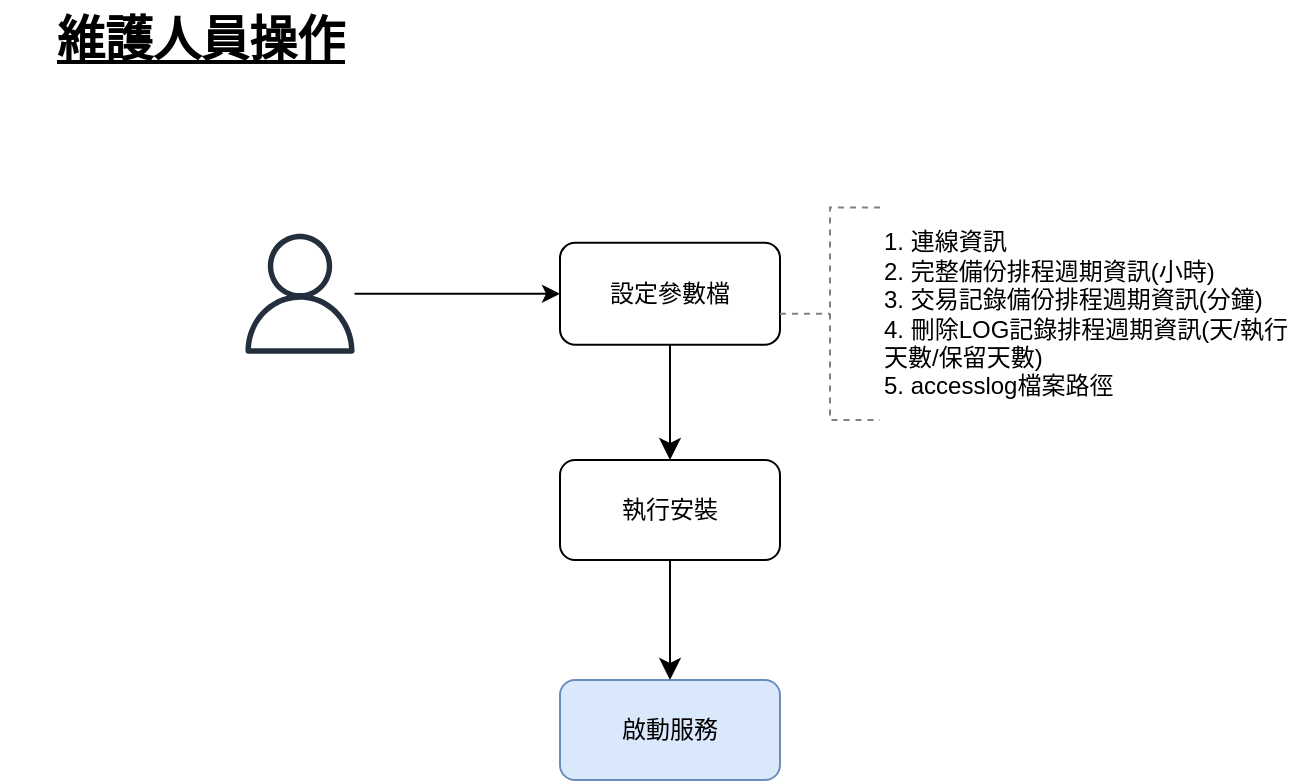 <mxfile version="20.7.4" type="device" pages="5"><diagram id="YAJ5_RWLDQJutJ9B2ItX" name="第1頁"><mxGraphModel dx="1418" dy="828" grid="1" gridSize="10" guides="1" tooltips="1" connect="1" arrows="1" fold="1" page="1" pageScale="1" pageWidth="827" pageHeight="1169" math="0" shadow="0"><root><mxCell id="0"/><mxCell id="1" parent="0"/><mxCell id="sptj7Wmxo-7cJ-bRj8vk-1" value="" style="sketch=0;outlineConnect=0;fontColor=#232F3E;gradientColor=none;fillColor=#232F3D;strokeColor=none;dashed=0;verticalLabelPosition=bottom;verticalAlign=top;align=center;html=1;fontSize=12;fontStyle=0;aspect=fixed;pointerEvents=1;shape=mxgraph.aws4.user;" parent="1" vertex="1"><mxGeometry x="160" y="156.87" width="60" height="60" as="geometry"/></mxCell><mxCell id="sptj7Wmxo-7cJ-bRj8vk-2" value="維護人員操作" style="text;strokeColor=none;fillColor=none;html=1;fontSize=24;fontStyle=5;verticalAlign=middle;align=center;" parent="1" vertex="1"><mxGeometry x="40" y="40" width="200" height="40" as="geometry"/></mxCell><mxCell id="sptj7Wmxo-7cJ-bRj8vk-3" value="設定參數檔" style="rounded=1;whiteSpace=wrap;html=1;" parent="1" vertex="1"><mxGeometry x="320" y="161.38" width="110" height="51" as="geometry"/></mxCell><mxCell id="sptj7Wmxo-7cJ-bRj8vk-4" value="" style="strokeWidth=1;html=1;shape=mxgraph.flowchart.annotation_2;align=left;labelPosition=right;pointerEvents=1;dashed=1;strokeColor=#808080;" parent="1" vertex="1"><mxGeometry x="430" y="143.75" width="50" height="106.25" as="geometry"/></mxCell><mxCell id="sptj7Wmxo-7cJ-bRj8vk-5" value="&lt;div&gt;1. 連線資訊&lt;/div&gt;&lt;div&gt;2. 完整備份排程週期資訊(小時)&lt;/div&gt;&lt;div&gt;3. 交易記錄備份排程週期資訊(分鐘)&lt;/div&gt;&lt;div style=&quot;&quot;&gt;4. 刪除LOG記錄排程週期資訊(天/執行天數/保留天數)&lt;/div&gt;&lt;div style=&quot;&quot;&gt;5. accesslog檔案路徑&lt;/div&gt;" style="text;html=1;strokeColor=none;fillColor=none;align=left;verticalAlign=middle;whiteSpace=wrap;rounded=0;dashed=1;strokeWidth=1;" parent="1" vertex="1"><mxGeometry x="480" y="143.75" width="210" height="106.25" as="geometry"/></mxCell><mxCell id="sptj7Wmxo-7cJ-bRj8vk-6" value="執行安裝" style="rounded=1;whiteSpace=wrap;html=1;strokeColor=#000000;strokeWidth=1;" parent="1" vertex="1"><mxGeometry x="320" y="270" width="110" height="50" as="geometry"/></mxCell><mxCell id="sptj7Wmxo-7cJ-bRj8vk-7" value="啟動服務" style="rounded=1;whiteSpace=wrap;html=1;strokeColor=#6c8ebf;strokeWidth=1;fillColor=#dae8fc;" parent="1" vertex="1"><mxGeometry x="320" y="380" width="110" height="50" as="geometry"/></mxCell><mxCell id="sptj7Wmxo-7cJ-bRj8vk-9" value="" style="edgeStyle=segmentEdgeStyle;endArrow=classic;html=1;curved=0;rounded=0;endSize=8;startSize=8;exitX=0.5;exitY=1;exitDx=0;exitDy=0;" parent="1" source="sptj7Wmxo-7cJ-bRj8vk-3" target="sptj7Wmxo-7cJ-bRj8vk-6" edge="1"><mxGeometry width="50" height="50" relative="1" as="geometry"><mxPoint x="370" y="210" as="sourcePoint"/><mxPoint x="600" y="330" as="targetPoint"/></mxGeometry></mxCell><mxCell id="sptj7Wmxo-7cJ-bRj8vk-10" value="" style="edgeStyle=segmentEdgeStyle;endArrow=classic;html=1;curved=0;rounded=0;endSize=8;startSize=8;exitX=0.5;exitY=1;exitDx=0;exitDy=0;entryX=0.5;entryY=0;entryDx=0;entryDy=0;" parent="1" source="sptj7Wmxo-7cJ-bRj8vk-6" target="sptj7Wmxo-7cJ-bRj8vk-7" edge="1"><mxGeometry width="50" height="50" relative="1" as="geometry"><mxPoint x="550" y="380" as="sourcePoint"/><mxPoint x="600" y="330" as="targetPoint"/></mxGeometry></mxCell><mxCell id="4DlTQg7O2CCSVmAXxAEy-1" value="" style="endArrow=classic;html=1;rounded=0;fontSize=12;entryX=0;entryY=0.5;entryDx=0;entryDy=0;" parent="1" source="sptj7Wmxo-7cJ-bRj8vk-1" target="sptj7Wmxo-7cJ-bRj8vk-3" edge="1"><mxGeometry width="50" height="50" relative="1" as="geometry"><mxPoint x="550" y="300" as="sourcePoint"/><mxPoint x="600" y="250" as="targetPoint"/></mxGeometry></mxCell></root></mxGraphModel></diagram><diagram id="Aeorg2Pc73vnFI3Gn5Ne" name="服務啟動"><mxGraphModel dx="1418" dy="828" grid="1" gridSize="10" guides="1" tooltips="1" connect="1" arrows="1" fold="1" page="1" pageScale="1" pageWidth="827" pageHeight="1169" math="0" shadow="0"><root><mxCell id="0"/><mxCell id="1" parent="0"/><mxCell id="SeSPqA4cK4y4004MwbCP-1" value="Start" style="ellipse;whiteSpace=wrap;html=1;strokeColor=#000000;strokeWidth=1;" parent="1" vertex="1"><mxGeometry x="134" y="135" width="120" height="70" as="geometry"/></mxCell><mxCell id="SeSPqA4cK4y4004MwbCP-2" value="服務啟動" style="text;strokeColor=none;fillColor=none;html=1;fontSize=24;fontStyle=5;verticalAlign=middle;align=center;strokeWidth=1;" parent="1" vertex="1"><mxGeometry x="40" y="40" width="150" height="40" as="geometry"/></mxCell><mxCell id="3wmzmTVY-IvoS4e9FRfU-1" value="取得參數檔案資訊" style="rounded=1;whiteSpace=wrap;html=1;strokeColor=#000000;strokeWidth=1;" parent="1" vertex="1"><mxGeometry x="439" y="140" width="120" height="60" as="geometry"/></mxCell><mxCell id="3wmzmTVY-IvoS4e9FRfU-2" value="判斷連線資訊是否可正確連線" style="rhombus;whiteSpace=wrap;html=1;strokeColor=#000000;strokeWidth=1;" parent="1" vertex="1"><mxGeometry x="454" y="230" width="90" height="80" as="geometry"/></mxCell><mxCell id="3wmzmTVY-IvoS4e9FRfU-3" value="判斷完整備份週期是否設定完整" style="rhombus;whiteSpace=wrap;html=1;strokeColor=#000000;strokeWidth=1;" parent="1" vertex="1"><mxGeometry x="459" y="360" width="80" height="80" as="geometry"/></mxCell><mxCell id="3wmzmTVY-IvoS4e9FRfU-4" value="判斷交易記錄備份週期是否設定完整" style="rhombus;whiteSpace=wrap;html=1;strokeColor=#000000;strokeWidth=1;" parent="1" vertex="1"><mxGeometry x="459" y="490" width="80" height="80" as="geometry"/></mxCell><mxCell id="3wmzmTVY-IvoS4e9FRfU-8" value="" style="endArrow=classic;html=1;rounded=0;exitX=0.5;exitY=1;exitDx=0;exitDy=0;entryX=0.5;entryY=0;entryDx=0;entryDy=0;" parent="1" source="3wmzmTVY-IvoS4e9FRfU-2" target="3wmzmTVY-IvoS4e9FRfU-3" edge="1"><mxGeometry relative="1" as="geometry"><mxPoint x="394" y="440" as="sourcePoint"/><mxPoint x="494" y="440" as="targetPoint"/></mxGeometry></mxCell><mxCell id="3wmzmTVY-IvoS4e9FRfU-9" value="是" style="edgeLabel;resizable=0;html=1;align=center;verticalAlign=middle;strokeColor=#000000;strokeWidth=1;" parent="3wmzmTVY-IvoS4e9FRfU-8" connectable="0" vertex="1"><mxGeometry relative="1" as="geometry"/></mxCell><mxCell id="3wmzmTVY-IvoS4e9FRfU-10" value="" style="endArrow=classic;html=1;rounded=0;exitX=0.5;exitY=1;exitDx=0;exitDy=0;entryX=0.5;entryY=0;entryDx=0;entryDy=0;" parent="1" source="3wmzmTVY-IvoS4e9FRfU-3" target="3wmzmTVY-IvoS4e9FRfU-4" edge="1"><mxGeometry relative="1" as="geometry"><mxPoint x="394" y="440" as="sourcePoint"/><mxPoint x="494" y="440" as="targetPoint"/></mxGeometry></mxCell><mxCell id="3wmzmTVY-IvoS4e9FRfU-11" value="是" style="edgeLabel;resizable=0;html=1;align=center;verticalAlign=middle;strokeColor=#000000;strokeWidth=1;" parent="3wmzmTVY-IvoS4e9FRfU-10" connectable="0" vertex="1"><mxGeometry relative="1" as="geometry"/></mxCell><mxCell id="3wmzmTVY-IvoS4e9FRfU-12" value="記錄LOG&lt;br&gt;服務停止" style="rounded=1;whiteSpace=wrap;html=1;strokeColor=#000000;strokeWidth=1;" parent="1" vertex="1"><mxGeometry x="134" y="890" width="120" height="60" as="geometry"/></mxCell><mxCell id="3wmzmTVY-IvoS4e9FRfU-13" value="" style="endArrow=classic;html=1;rounded=0;exitX=0.5;exitY=1;exitDx=0;exitDy=0;" parent="1" source="3wmzmTVY-IvoS4e9FRfU-1" target="3wmzmTVY-IvoS4e9FRfU-2" edge="1"><mxGeometry width="50" height="50" relative="1" as="geometry"><mxPoint x="424" y="470" as="sourcePoint"/><mxPoint x="474" y="420" as="targetPoint"/></mxGeometry></mxCell><mxCell id="3wmzmTVY-IvoS4e9FRfU-14" value="" style="endArrow=classic;html=1;rounded=0;exitX=1;exitY=0.5;exitDx=0;exitDy=0;entryX=0;entryY=0.5;entryDx=0;entryDy=0;" parent="1" source="SeSPqA4cK4y4004MwbCP-1" target="3wmzmTVY-IvoS4e9FRfU-1" edge="1"><mxGeometry width="50" height="50" relative="1" as="geometry"><mxPoint x="424" y="470" as="sourcePoint"/><mxPoint x="474" y="420" as="targetPoint"/></mxGeometry></mxCell><mxCell id="3wmzmTVY-IvoS4e9FRfU-18" value="判斷刪除LOG週期是否設定完整" style="rhombus;whiteSpace=wrap;html=1;strokeColor=#000000;strokeWidth=1;" parent="1" vertex="1"><mxGeometry x="459" y="624.5" width="80" height="80" as="geometry"/></mxCell><mxCell id="3wmzmTVY-IvoS4e9FRfU-19" value="" style="endArrow=classic;html=1;rounded=0;exitX=0.5;exitY=1;exitDx=0;exitDy=0;entryX=0.5;entryY=0;entryDx=0;entryDy=0;" parent="1" source="3wmzmTVY-IvoS4e9FRfU-4" target="3wmzmTVY-IvoS4e9FRfU-18" edge="1"><mxGeometry relative="1" as="geometry"><mxPoint x="394" y="540" as="sourcePoint"/><mxPoint x="494" y="540" as="targetPoint"/></mxGeometry></mxCell><mxCell id="3wmzmTVY-IvoS4e9FRfU-20" value="是" style="edgeLabel;resizable=0;html=1;align=center;verticalAlign=middle;strokeColor=#000000;strokeWidth=1;" parent="3wmzmTVY-IvoS4e9FRfU-19" connectable="0" vertex="1"><mxGeometry relative="1" as="geometry"/></mxCell><mxCell id="3wmzmTVY-IvoS4e9FRfU-26" value="" style="endArrow=classic;html=1;rounded=0;exitX=0;exitY=0.5;exitDx=0;exitDy=0;entryX=0.5;entryY=0;entryDx=0;entryDy=0;" parent="1" source="3wmzmTVY-IvoS4e9FRfU-2" target="3wmzmTVY-IvoS4e9FRfU-12" edge="1"><mxGeometry relative="1" as="geometry"><mxPoint x="394" y="440" as="sourcePoint"/><mxPoint x="494" y="440" as="targetPoint"/><Array as="points"><mxPoint x="194" y="270"/></Array></mxGeometry></mxCell><mxCell id="3wmzmTVY-IvoS4e9FRfU-27" value="否" style="edgeLabel;resizable=0;html=1;align=center;verticalAlign=middle;strokeColor=#000000;strokeWidth=1;" parent="3wmzmTVY-IvoS4e9FRfU-26" connectable="0" vertex="1"><mxGeometry relative="1" as="geometry"><mxPoint x="156" y="-180" as="offset"/></mxGeometry></mxCell><mxCell id="3wmzmTVY-IvoS4e9FRfU-28" value="" style="endArrow=classic;html=1;rounded=0;exitX=0;exitY=0.5;exitDx=0;exitDy=0;entryX=0.5;entryY=0;entryDx=0;entryDy=0;" parent="1" source="3wmzmTVY-IvoS4e9FRfU-3" target="3wmzmTVY-IvoS4e9FRfU-12" edge="1"><mxGeometry relative="1" as="geometry"><mxPoint x="394" y="440" as="sourcePoint"/><mxPoint x="494" y="440" as="targetPoint"/><Array as="points"><mxPoint x="194" y="400"/></Array></mxGeometry></mxCell><mxCell id="3wmzmTVY-IvoS4e9FRfU-29" value="否" style="edgeLabel;resizable=0;html=1;align=center;verticalAlign=middle;strokeColor=#000000;strokeWidth=1;" parent="3wmzmTVY-IvoS4e9FRfU-28" connectable="0" vertex="1"><mxGeometry relative="1" as="geometry"><mxPoint x="156" y="-113" as="offset"/></mxGeometry></mxCell><mxCell id="3wmzmTVY-IvoS4e9FRfU-30" value="" style="endArrow=classic;html=1;rounded=0;exitX=0;exitY=0.5;exitDx=0;exitDy=0;" parent="1" source="3wmzmTVY-IvoS4e9FRfU-4" edge="1"><mxGeometry relative="1" as="geometry"><mxPoint x="394" y="440" as="sourcePoint"/><mxPoint x="194" y="890" as="targetPoint"/><Array as="points"><mxPoint x="194" y="530"/></Array></mxGeometry></mxCell><mxCell id="3wmzmTVY-IvoS4e9FRfU-31" value="否" style="edgeLabel;resizable=0;html=1;align=center;verticalAlign=middle;strokeColor=#000000;strokeWidth=1;" parent="3wmzmTVY-IvoS4e9FRfU-30" connectable="0" vertex="1"><mxGeometry relative="1" as="geometry"><mxPoint x="156" y="-48" as="offset"/></mxGeometry></mxCell><mxCell id="3wmzmTVY-IvoS4e9FRfU-32" value="" style="endArrow=classic;html=1;rounded=0;exitX=0;exitY=0.5;exitDx=0;exitDy=0;entryX=0.5;entryY=0;entryDx=0;entryDy=0;" parent="1" source="3wmzmTVY-IvoS4e9FRfU-18" target="3wmzmTVY-IvoS4e9FRfU-12" edge="1"><mxGeometry relative="1" as="geometry"><mxPoint x="394" y="440" as="sourcePoint"/><mxPoint x="494" y="440" as="targetPoint"/><Array as="points"><mxPoint x="194" y="665"/><mxPoint x="194" y="730"/></Array></mxGeometry></mxCell><mxCell id="3wmzmTVY-IvoS4e9FRfU-33" value="否" style="edgeLabel;resizable=0;html=1;align=center;verticalAlign=middle;strokeColor=#000000;strokeWidth=1;" parent="3wmzmTVY-IvoS4e9FRfU-32" connectable="0" vertex="1"><mxGeometry relative="1" as="geometry"><mxPoint x="136" as="offset"/></mxGeometry></mxCell><mxCell id="3wmzmTVY-IvoS4e9FRfU-34" value="依週期時間執行完整備份" style="rounded=1;whiteSpace=wrap;html=1;strokeColor=#6c8ebf;strokeWidth=1;fillColor=#dae8fc;" parent="1" vertex="1"><mxGeometry x="300" y="960" width="120" height="60" as="geometry"/></mxCell><mxCell id="3wmzmTVY-IvoS4e9FRfU-35" value="依週期時間執行交易記錄備份" style="rounded=1;whiteSpace=wrap;html=1;strokeColor=#6c8ebf;strokeWidth=1;fillColor=#dae8fc;" parent="1" vertex="1"><mxGeometry x="439" y="960" width="120" height="60" as="geometry"/></mxCell><mxCell id="3wmzmTVY-IvoS4e9FRfU-36" value="依週期時間執行刪除LOG檔" style="rounded=1;whiteSpace=wrap;html=1;strokeColor=#6c8ebf;strokeWidth=1;fillColor=#dae8fc;" parent="1" vertex="1"><mxGeometry x="580" y="960" width="120" height="60" as="geometry"/></mxCell><mxCell id="1s-xvQOF-5RrpohgoWYk-1" value="判斷accesslog路徑是否設定完整" style="rhombus;whiteSpace=wrap;html=1;strokeColor=#000000;strokeWidth=1;" vertex="1" parent="1"><mxGeometry x="459" y="760" width="80" height="80" as="geometry"/></mxCell><mxCell id="1s-xvQOF-5RrpohgoWYk-2" value="" style="endArrow=classic;html=1;rounded=0;exitX=0.5;exitY=1;exitDx=0;exitDy=0;entryX=0.5;entryY=0;entryDx=0;entryDy=0;" edge="1" parent="1" source="3wmzmTVY-IvoS4e9FRfU-18" target="1s-xvQOF-5RrpohgoWYk-1"><mxGeometry relative="1" as="geometry"><mxPoint x="360" y="730" as="sourcePoint"/><mxPoint x="460" y="730" as="targetPoint"/></mxGeometry></mxCell><mxCell id="1s-xvQOF-5RrpohgoWYk-3" value="是" style="edgeLabel;resizable=0;html=1;align=center;verticalAlign=middle;" connectable="0" vertex="1" parent="1s-xvQOF-5RrpohgoWYk-2"><mxGeometry relative="1" as="geometry"/></mxCell><mxCell id="1s-xvQOF-5RrpohgoWYk-4" value="" style="endArrow=classic;html=1;rounded=0;exitX=0;exitY=0.5;exitDx=0;exitDy=0;entryX=0.5;entryY=0;entryDx=0;entryDy=0;" edge="1" parent="1" source="1s-xvQOF-5RrpohgoWYk-1" target="3wmzmTVY-IvoS4e9FRfU-12"><mxGeometry relative="1" as="geometry"><mxPoint x="360" y="730" as="sourcePoint"/><mxPoint x="460" y="730" as="targetPoint"/><Array as="points"><mxPoint x="194" y="800"/></Array></mxGeometry></mxCell><mxCell id="1s-xvQOF-5RrpohgoWYk-5" value="否" style="edgeLabel;resizable=0;html=1;align=center;verticalAlign=middle;" connectable="0" vertex="1" parent="1s-xvQOF-5RrpohgoWYk-4"><mxGeometry relative="1" as="geometry"><mxPoint x="69" as="offset"/></mxGeometry></mxCell><mxCell id="1s-xvQOF-5RrpohgoWYk-8" value="" style="endArrow=classic;html=1;rounded=0;entryX=0.5;entryY=0;entryDx=0;entryDy=0;exitX=0.5;exitY=1;exitDx=0;exitDy=0;" edge="1" parent="1" source="1s-xvQOF-5RrpohgoWYk-1" target="3wmzmTVY-IvoS4e9FRfU-34"><mxGeometry width="50" height="50" relative="1" as="geometry"><mxPoint x="500" y="840" as="sourcePoint"/><mxPoint x="440" y="810" as="targetPoint"/><Array as="points"><mxPoint x="500" y="900"/><mxPoint x="360" y="900"/></Array></mxGeometry></mxCell><mxCell id="1s-xvQOF-5RrpohgoWYk-9" value="" style="endArrow=classic;html=1;rounded=0;exitX=0.5;exitY=1;exitDx=0;exitDy=0;entryX=0.5;entryY=0;entryDx=0;entryDy=0;" edge="1" parent="1" source="1s-xvQOF-5RrpohgoWYk-1" target="3wmzmTVY-IvoS4e9FRfU-36"><mxGeometry width="50" height="50" relative="1" as="geometry"><mxPoint x="390" y="860" as="sourcePoint"/><mxPoint x="440" y="810" as="targetPoint"/><Array as="points"><mxPoint x="500" y="900"/><mxPoint x="640" y="900"/></Array></mxGeometry></mxCell><mxCell id="1s-xvQOF-5RrpohgoWYk-10" value="" style="endArrow=classic;html=1;rounded=0;exitX=0.5;exitY=1;exitDx=0;exitDy=0;entryX=0.5;entryY=0;entryDx=0;entryDy=0;" edge="1" parent="1" source="1s-xvQOF-5RrpohgoWYk-1" target="3wmzmTVY-IvoS4e9FRfU-35"><mxGeometry relative="1" as="geometry"><mxPoint x="360" y="830" as="sourcePoint"/><mxPoint x="460" y="830" as="targetPoint"/></mxGeometry></mxCell><mxCell id="1s-xvQOF-5RrpohgoWYk-11" value="是" style="edgeLabel;resizable=0;html=1;align=center;verticalAlign=middle;" connectable="0" vertex="1" parent="1s-xvQOF-5RrpohgoWYk-10"><mxGeometry relative="1" as="geometry"><mxPoint y="-30" as="offset"/></mxGeometry></mxCell></root></mxGraphModel></diagram><diagram id="EQLWEEcHjMGDV9SoNdGA" name="完整備份"><mxGraphModel dx="1434" dy="844" grid="1" gridSize="10" guides="1" tooltips="1" connect="1" arrows="1" fold="1" page="1" pageScale="1" pageWidth="827" pageHeight="1169" math="0" shadow="0"><root><mxCell id="0"/><mxCell id="1" parent="0"/><mxCell id="rer0pYnBxJEbWLSROGPx-1" value="&lt;u style=&quot;border-color: var(--border-color);&quot;&gt;執行完整備份&lt;/u&gt;" style="text;strokeColor=none;fillColor=none;html=1;fontSize=24;fontStyle=1;verticalAlign=middle;align=center;strokeWidth=1;" vertex="1" parent="1"><mxGeometry x="40" y="40" width="220" height="40" as="geometry"/></mxCell><mxCell id="rer0pYnBxJEbWLSROGPx-2" value="Start" style="ellipse;whiteSpace=wrap;html=1;strokeColor=#000000;strokeWidth=1;" vertex="1" parent="1"><mxGeometry x="150" y="100" width="120" height="70" as="geometry"/></mxCell><mxCell id="rer0pYnBxJEbWLSROGPx-3" value="判斷各分組狀態，是否完成上一次備份" style="rhombus;whiteSpace=wrap;html=1;strokeColor=#000000;strokeWidth=1;" vertex="1" parent="1"><mxGeometry x="335" y="320" width="90" height="80" as="geometry"/></mxCell><mxCell id="rer0pYnBxJEbWLSROGPx-4" value="查詢分組資訊" style="rounded=1;whiteSpace=wrap;html=1;strokeColor=#000000;strokeWidth=1;fontSize=12;" vertex="1" parent="1"><mxGeometry x="320" y="105" width="120" height="60" as="geometry"/></mxCell><mxCell id="rer0pYnBxJEbWLSROGPx-5" value="依分組數量啟動執行序" style="rounded=1;whiteSpace=wrap;html=1;strokeColor=#000000;strokeWidth=1;fontSize=12;" vertex="1" parent="1"><mxGeometry x="320" y="210" width="120" height="60" as="geometry"/></mxCell><mxCell id="rer0pYnBxJEbWLSROGPx-6" value="登錄狀態 = 執行中" style="rounded=1;whiteSpace=wrap;html=1;strokeColor=#000000;strokeWidth=1;fontSize=12;" vertex="1" parent="1"><mxGeometry x="340" y="490" width="120" height="60" as="geometry"/></mxCell><mxCell id="rer0pYnBxJEbWLSROGPx-7" value="依分組下的資料庫逐一執行以下動作" style="rounded=1;whiteSpace=wrap;html=1;strokeColor=#000000;strokeWidth=1;fontSize=12;" vertex="1" parent="1"><mxGeometry x="340" y="580" width="120" height="60" as="geometry"/></mxCell><mxCell id="rer0pYnBxJEbWLSROGPx-8" value="執行序" style="shape=umlFrame;whiteSpace=wrap;html=1;width=60;height=30;boundedLbl=1;verticalAlign=middle;align=left;spacingLeft=5;strokeColor=#000000;strokeWidth=1;fontSize=12;" vertex="1" parent="1"><mxGeometry x="280" y="450" width="500" height="560" as="geometry"/></mxCell><mxCell id="rer0pYnBxJEbWLSROGPx-9" value="依備份時間點檢查交易記錄" style="rounded=1;whiteSpace=wrap;html=1;strokeColor=#000000;strokeWidth=1;fontSize=12;" vertex="1" parent="1"><mxGeometry x="495" y="580" width="120" height="60" as="geometry"/></mxCell><mxCell id="rer0pYnBxJEbWLSROGPx-10" value="檔案是否存在" style="rhombus;whiteSpace=wrap;html=1;strokeColor=#000000;strokeWidth=1;fontSize=12;" vertex="1" parent="1"><mxGeometry x="515" y="670" width="80" height="80" as="geometry"/></mxCell><mxCell id="rer0pYnBxJEbWLSROGPx-11" value="備份交易記錄" style="rounded=1;whiteSpace=wrap;html=1;strokeColor=#000000;strokeWidth=1;fontSize=12;" vertex="1" parent="1"><mxGeometry x="640" y="680" width="120" height="60" as="geometry"/></mxCell><mxCell id="rer0pYnBxJEbWLSROGPx-12" value="DB完整備份" style="rounded=1;whiteSpace=wrap;html=1;strokeColor=#000000;strokeWidth=1;fontSize=12;" vertex="1" parent="1"><mxGeometry x="495" y="800" width="120" height="60" as="geometry"/></mxCell><mxCell id="rer0pYnBxJEbWLSROGPx-13" value="登錄狀態 = 完成" style="rounded=1;whiteSpace=wrap;html=1;strokeColor=#000000;strokeWidth=1;fontSize=12;" vertex="1" parent="1"><mxGeometry x="340" y="910" width="120" height="60" as="geometry"/></mxCell><mxCell id="rer0pYnBxJEbWLSROGPx-14" value="是否還有末備份的資料庫" style="rhombus;whiteSpace=wrap;html=1;strokeColor=#000000;strokeWidth=1;fontSize=12;" vertex="1" parent="1"><mxGeometry x="360" y="790" width="80" height="80" as="geometry"/></mxCell><mxCell id="rer0pYnBxJEbWLSROGPx-15" value="執行完成" style="rounded=1;whiteSpace=wrap;html=1;strokeColor=#000000;strokeWidth=1;fontSize=12;" vertex="1" parent="1"><mxGeometry x="120" y="910" width="120" height="60" as="geometry"/></mxCell><mxCell id="rer0pYnBxJEbWLSROGPx-16" value="" style="endArrow=classic;html=1;rounded=0;fontSize=12;exitX=1;exitY=0.5;exitDx=0;exitDy=0;" edge="1" parent="1" source="rer0pYnBxJEbWLSROGPx-2" target="rer0pYnBxJEbWLSROGPx-4"><mxGeometry width="50" height="50" relative="1" as="geometry"><mxPoint x="450" y="430" as="sourcePoint"/><mxPoint x="500" y="380" as="targetPoint"/></mxGeometry></mxCell><mxCell id="rer0pYnBxJEbWLSROGPx-17" value="" style="endArrow=classic;html=1;rounded=0;fontSize=12;exitX=0.5;exitY=1;exitDx=0;exitDy=0;" edge="1" parent="1" source="rer0pYnBxJEbWLSROGPx-4" target="rer0pYnBxJEbWLSROGPx-5"><mxGeometry width="50" height="50" relative="1" as="geometry"><mxPoint x="450" y="430" as="sourcePoint"/><mxPoint x="210" y="300" as="targetPoint"/></mxGeometry></mxCell><mxCell id="rer0pYnBxJEbWLSROGPx-19" value="" style="endArrow=classic;html=1;rounded=0;fontSize=12;exitX=0.5;exitY=1;exitDx=0;exitDy=0;entryX=0.5;entryY=0;entryDx=0;entryDy=0;" edge="1" parent="1" source="rer0pYnBxJEbWLSROGPx-6" target="rer0pYnBxJEbWLSROGPx-7"><mxGeometry width="50" height="50" relative="1" as="geometry"><mxPoint x="420" y="680" as="sourcePoint"/><mxPoint x="460" y="580" as="targetPoint"/></mxGeometry></mxCell><mxCell id="rer0pYnBxJEbWLSROGPx-21" value="" style="endArrow=classic;html=1;rounded=0;fontSize=12;exitX=0.5;exitY=1;exitDx=0;exitDy=0;" edge="1" parent="1" source="rer0pYnBxJEbWLSROGPx-9" target="rer0pYnBxJEbWLSROGPx-10"><mxGeometry width="50" height="50" relative="1" as="geometry"><mxPoint x="420" y="780" as="sourcePoint"/><mxPoint x="470" y="730" as="targetPoint"/></mxGeometry></mxCell><mxCell id="rer0pYnBxJEbWLSROGPx-24" value="" style="endArrow=classic;html=1;rounded=0;fontSize=12;exitX=0.5;exitY=1;exitDx=0;exitDy=0;entryX=0.5;entryY=0;entryDx=0;entryDy=0;" edge="1" parent="1" source="rer0pYnBxJEbWLSROGPx-10" target="rer0pYnBxJEbWLSROGPx-12"><mxGeometry relative="1" as="geometry"><mxPoint x="390" y="650" as="sourcePoint"/><mxPoint x="490" y="650" as="targetPoint"/><Array as="points"><mxPoint x="555" y="770"/></Array></mxGeometry></mxCell><mxCell id="rer0pYnBxJEbWLSROGPx-25" value="是" style="edgeLabel;resizable=0;html=1;align=center;verticalAlign=middle;strokeColor=#000000;strokeWidth=1;fontSize=12;" connectable="0" vertex="1" parent="rer0pYnBxJEbWLSROGPx-24"><mxGeometry relative="1" as="geometry"><mxPoint y="-5" as="offset"/></mxGeometry></mxCell><mxCell id="rer0pYnBxJEbWLSROGPx-26" value="" style="endArrow=classic;html=1;rounded=0;fontSize=12;exitX=0;exitY=0.5;exitDx=0;exitDy=0;entryX=1;entryY=0.5;entryDx=0;entryDy=0;" edge="1" parent="1" source="rer0pYnBxJEbWLSROGPx-12" target="rer0pYnBxJEbWLSROGPx-14"><mxGeometry width="50" height="50" relative="1" as="geometry"><mxPoint x="420" y="680" as="sourcePoint"/><mxPoint x="470" y="630" as="targetPoint"/></mxGeometry></mxCell><mxCell id="rer0pYnBxJEbWLSROGPx-27" value="" style="endArrow=classic;html=1;rounded=0;fontSize=12;exitX=0.5;exitY=0;exitDx=0;exitDy=0;entryX=0.5;entryY=1;entryDx=0;entryDy=0;" edge="1" parent="1" source="rer0pYnBxJEbWLSROGPx-14" target="rer0pYnBxJEbWLSROGPx-7"><mxGeometry relative="1" as="geometry"><mxPoint x="390" y="650" as="sourcePoint"/><mxPoint x="490" y="650" as="targetPoint"/></mxGeometry></mxCell><mxCell id="rer0pYnBxJEbWLSROGPx-28" value="是" style="edgeLabel;resizable=0;html=1;align=center;verticalAlign=middle;strokeColor=#000000;strokeWidth=1;fontSize=12;" connectable="0" vertex="1" parent="rer0pYnBxJEbWLSROGPx-27"><mxGeometry relative="1" as="geometry"/></mxCell><mxCell id="rer0pYnBxJEbWLSROGPx-29" value="" style="endArrow=classic;html=1;rounded=0;fontSize=12;exitX=0.5;exitY=1;exitDx=0;exitDy=0;entryX=0.5;entryY=0;entryDx=0;entryDy=0;" edge="1" parent="1" source="rer0pYnBxJEbWLSROGPx-14" target="rer0pYnBxJEbWLSROGPx-13"><mxGeometry relative="1" as="geometry"><mxPoint x="390" y="650" as="sourcePoint"/><mxPoint x="490" y="650" as="targetPoint"/></mxGeometry></mxCell><mxCell id="rer0pYnBxJEbWLSROGPx-30" value="否" style="edgeLabel;resizable=0;html=1;align=center;verticalAlign=middle;strokeColor=#000000;strokeWidth=1;fontSize=12;" connectable="0" vertex="1" parent="rer0pYnBxJEbWLSROGPx-29"><mxGeometry relative="1" as="geometry"/></mxCell><mxCell id="rer0pYnBxJEbWLSROGPx-31" value="" style="endArrow=classic;html=1;rounded=0;fontSize=12;exitX=0;exitY=0.5;exitDx=0;exitDy=0;entryX=1;entryY=0.5;entryDx=0;entryDy=0;" edge="1" parent="1" source="rer0pYnBxJEbWLSROGPx-13" target="rer0pYnBxJEbWLSROGPx-15"><mxGeometry width="50" height="50" relative="1" as="geometry"><mxPoint x="420" y="680" as="sourcePoint"/><mxPoint x="470" y="630" as="targetPoint"/></mxGeometry></mxCell><mxCell id="rer0pYnBxJEbWLSROGPx-32" value="" style="endArrow=classic;html=1;rounded=0;fontSize=12;exitX=0.5;exitY=1;exitDx=0;exitDy=0;entryX=0.198;entryY=0;entryDx=0;entryDy=0;entryPerimeter=0;" edge="1" parent="1" source="rer0pYnBxJEbWLSROGPx-3" target="rer0pYnBxJEbWLSROGPx-8"><mxGeometry relative="1" as="geometry"><mxPoint x="220" y="290" as="sourcePoint"/><mxPoint x="260" y="350" as="targetPoint"/></mxGeometry></mxCell><mxCell id="rer0pYnBxJEbWLSROGPx-33" value="是，執行本組本次備份" style="edgeLabel;resizable=0;html=1;align=center;verticalAlign=middle;strokeColor=#000000;strokeWidth=1;fontSize=12;" connectable="0" vertex="1" parent="rer0pYnBxJEbWLSROGPx-32"><mxGeometry relative="1" as="geometry"/></mxCell><mxCell id="1mu0_gKDPLNRf5QyxM3F-1" value="" style="endArrow=classic;html=1;rounded=0;fontSize=12;exitX=1;exitY=0.5;exitDx=0;exitDy=0;entryX=0;entryY=0.5;entryDx=0;entryDy=0;" edge="1" parent="1" source="rer0pYnBxJEbWLSROGPx-7" target="rer0pYnBxJEbWLSROGPx-9"><mxGeometry width="50" height="50" relative="1" as="geometry"><mxPoint x="426" y="660" as="sourcePoint"/><mxPoint x="476" y="610" as="targetPoint"/></mxGeometry></mxCell><mxCell id="1mu0_gKDPLNRf5QyxM3F-2" value="" style="endArrow=classic;html=1;rounded=0;fontSize=12;exitX=1;exitY=0.5;exitDx=0;exitDy=0;entryX=0;entryY=0.5;entryDx=0;entryDy=0;" edge="1" parent="1" source="rer0pYnBxJEbWLSROGPx-10" target="rer0pYnBxJEbWLSROGPx-11"><mxGeometry relative="1" as="geometry"><mxPoint x="396" y="630" as="sourcePoint"/><mxPoint x="496" y="630" as="targetPoint"/></mxGeometry></mxCell><mxCell id="1mu0_gKDPLNRf5QyxM3F-3" value="否" style="edgeLabel;resizable=0;html=1;align=center;verticalAlign=middle;strokeColor=#000000;strokeWidth=1;fontSize=12;" connectable="0" vertex="1" parent="1mu0_gKDPLNRf5QyxM3F-2"><mxGeometry relative="1" as="geometry"/></mxCell><mxCell id="1mu0_gKDPLNRf5QyxM3F-4" value="" style="endArrow=classic;html=1;rounded=0;fontSize=12;exitX=0.5;exitY=1;exitDx=0;exitDy=0;entryX=1;entryY=0.5;entryDx=0;entryDy=0;" edge="1" parent="1" source="rer0pYnBxJEbWLSROGPx-11" target="rer0pYnBxJEbWLSROGPx-12"><mxGeometry width="50" height="50" relative="1" as="geometry"><mxPoint x="426" y="660" as="sourcePoint"/><mxPoint x="476" y="610" as="targetPoint"/><Array as="points"><mxPoint x="700" y="830"/></Array></mxGeometry></mxCell><mxCell id="ouO4UcEyUM_V7lpTpEA--3" value="" style="endArrow=classic;html=1;rounded=0;fontSize=12;exitX=0.5;exitY=1;exitDx=0;exitDy=0;entryX=0.5;entryY=0;entryDx=0;entryDy=0;" edge="1" parent="1" source="rer0pYnBxJEbWLSROGPx-5" target="rer0pYnBxJEbWLSROGPx-3"><mxGeometry width="50" height="50" relative="1" as="geometry"><mxPoint x="390" y="400" as="sourcePoint"/><mxPoint x="440" y="350" as="targetPoint"/></mxGeometry></mxCell><mxCell id="ouO4UcEyUM_V7lpTpEA--4" value="" style="endArrow=classic;html=1;rounded=0;fontSize=12;exitX=0;exitY=0.5;exitDx=0;exitDy=0;entryX=0.5;entryY=0;entryDx=0;entryDy=0;" edge="1" parent="1" source="rer0pYnBxJEbWLSROGPx-3" target="rer0pYnBxJEbWLSROGPx-15"><mxGeometry relative="1" as="geometry"><mxPoint x="360" y="570" as="sourcePoint"/><mxPoint x="460" y="570" as="targetPoint"/><Array as="points"><mxPoint x="180" y="360"/></Array></mxGeometry></mxCell><mxCell id="ouO4UcEyUM_V7lpTpEA--5" value="否，本組本次不備份" style="edgeLabel;resizable=0;html=1;align=center;verticalAlign=middle;strokeColor=#000000;strokeWidth=1;fontSize=12;" connectable="0" vertex="1" parent="ouO4UcEyUM_V7lpTpEA--4"><mxGeometry relative="1" as="geometry"/></mxCell></root></mxGraphModel></diagram><diagram id="PQ-QaiK-rnaT1bVzmR_S" name="交易記錄備份"><mxGraphModel dx="1434" dy="844" grid="1" gridSize="10" guides="1" tooltips="1" connect="1" arrows="1" fold="1" page="1" pageScale="1" pageWidth="827" pageHeight="1169" math="0" shadow="0"><root><mxCell id="0"/><mxCell id="1" parent="0"/><mxCell id="RzjcFrx07zjHXWfxMmY5-1" value="&lt;font style=&quot;font-size: 24px;&quot;&gt;&lt;u&gt;執行交易記錄備份&lt;/u&gt;&lt;/font&gt;" style="text;strokeColor=none;fillColor=none;html=1;fontSize=24;fontStyle=1;verticalAlign=middle;align=center;strokeWidth=1;" vertex="1" parent="1"><mxGeometry x="40" y="40" width="220" height="40" as="geometry"/></mxCell><mxCell id="eOYkCZTWz4xynmcC5Iej-1" value="Start" style="ellipse;whiteSpace=wrap;html=1;strokeColor=#000000;strokeWidth=1;" vertex="1" parent="1"><mxGeometry x="150" y="100" width="120" height="70" as="geometry"/></mxCell><mxCell id="ksmxYSy3fq4MpUKevRQF-1" value="判斷各分組狀態，是否完成上一次備份" style="rhombus;whiteSpace=wrap;html=1;strokeColor=#000000;strokeWidth=1;" vertex="1" parent="1"><mxGeometry x="335" y="320" width="90" height="80" as="geometry"/></mxCell><mxCell id="ksmxYSy3fq4MpUKevRQF-2" value="查詢分組資訊" style="rounded=1;whiteSpace=wrap;html=1;strokeColor=#000000;strokeWidth=1;fontSize=12;" vertex="1" parent="1"><mxGeometry x="320" y="105" width="120" height="60" as="geometry"/></mxCell><mxCell id="8KOAC9dtGwkkk3LB0-nM-1" value="依分組數量啟動執行序" style="rounded=1;whiteSpace=wrap;html=1;strokeColor=#000000;strokeWidth=1;fontSize=12;" vertex="1" parent="1"><mxGeometry x="320" y="210" width="120" height="60" as="geometry"/></mxCell><mxCell id="8KOAC9dtGwkkk3LB0-nM-2" value="登錄狀態 = 執行中" style="rounded=1;whiteSpace=wrap;html=1;strokeColor=#000000;strokeWidth=1;fontSize=12;" vertex="1" parent="1"><mxGeometry x="340" y="490" width="120" height="60" as="geometry"/></mxCell><mxCell id="8KOAC9dtGwkkk3LB0-nM-3" value="依分組下的資料庫逐一執行以下動作" style="rounded=1;whiteSpace=wrap;html=1;strokeColor=#000000;strokeWidth=1;fontSize=12;" vertex="1" parent="1"><mxGeometry x="340" y="580" width="120" height="60" as="geometry"/></mxCell><mxCell id="8KOAC9dtGwkkk3LB0-nM-4" value="執行序" style="shape=umlFrame;whiteSpace=wrap;html=1;width=60;height=30;boundedLbl=1;verticalAlign=middle;align=left;spacingLeft=5;strokeColor=#000000;strokeWidth=1;fontSize=12;" vertex="1" parent="1"><mxGeometry x="280" y="450" width="500" height="550" as="geometry"/></mxCell><mxCell id="8KOAC9dtGwkkk3LB0-nM-5" value="依備份時間點檢查交易記錄" style="rounded=1;whiteSpace=wrap;html=1;strokeColor=#000000;strokeWidth=1;fontSize=12;" vertex="1" parent="1"><mxGeometry x="495" y="580" width="120" height="60" as="geometry"/></mxCell><mxCell id="8KOAC9dtGwkkk3LB0-nM-6" value="檔案是否存在" style="rhombus;whiteSpace=wrap;html=1;strokeColor=#000000;strokeWidth=1;fontSize=12;" vertex="1" parent="1"><mxGeometry x="515" y="670" width="80" height="80" as="geometry"/></mxCell><mxCell id="8KOAC9dtGwkkk3LB0-nM-7" value="備份交易記錄" style="rounded=1;whiteSpace=wrap;html=1;strokeColor=#000000;strokeWidth=1;fontSize=12;" vertex="1" parent="1"><mxGeometry x="640" y="680" width="120" height="60" as="geometry"/></mxCell><mxCell id="8KOAC9dtGwkkk3LB0-nM-9" value="登錄狀態 = 完成" style="rounded=1;whiteSpace=wrap;html=1;strokeColor=#000000;strokeWidth=1;fontSize=12;" vertex="1" parent="1"><mxGeometry x="495" y="910" width="120" height="60" as="geometry"/></mxCell><mxCell id="8FJkJBNipQmdiER4Bz5a-1" value="是否還有末備份的資料庫" style="rhombus;whiteSpace=wrap;html=1;strokeColor=#000000;strokeWidth=1;fontSize=12;" vertex="1" parent="1"><mxGeometry x="515" y="800" width="80" height="80" as="geometry"/></mxCell><mxCell id="8FJkJBNipQmdiER4Bz5a-2" value="執行完成" style="rounded=1;whiteSpace=wrap;html=1;strokeColor=#000000;strokeWidth=1;fontSize=12;" vertex="1" parent="1"><mxGeometry x="120" y="910" width="120" height="60" as="geometry"/></mxCell><mxCell id="8FJkJBNipQmdiER4Bz5a-5" value="" style="endArrow=classic;html=1;rounded=0;fontSize=12;exitX=0.5;exitY=1;exitDx=0;exitDy=0;" edge="1" parent="1" source="ksmxYSy3fq4MpUKevRQF-2" target="8KOAC9dtGwkkk3LB0-nM-1"><mxGeometry width="50" height="50" relative="1" as="geometry"><mxPoint x="460" y="330" as="sourcePoint"/><mxPoint x="510" y="280" as="targetPoint"/></mxGeometry></mxCell><mxCell id="8FJkJBNipQmdiER4Bz5a-9" value="" style="endArrow=classic;html=1;rounded=0;fontSize=12;exitX=0.5;exitY=1;exitDx=0;exitDy=0;entryX=0.5;entryY=0;entryDx=0;entryDy=0;" edge="1" parent="1" source="8KOAC9dtGwkkk3LB0-nM-2" target="8KOAC9dtGwkkk3LB0-nM-3"><mxGeometry width="50" height="50" relative="1" as="geometry"><mxPoint x="420" y="680" as="sourcePoint"/><mxPoint x="460" y="580" as="targetPoint"/></mxGeometry></mxCell><mxCell id="8FJkJBNipQmdiER4Bz5a-11" value="" style="endArrow=classic;html=1;rounded=0;fontSize=12;exitX=0.5;exitY=1;exitDx=0;exitDy=0;" edge="1" parent="1" source="8KOAC9dtGwkkk3LB0-nM-5" target="8KOAC9dtGwkkk3LB0-nM-6"><mxGeometry width="50" height="50" relative="1" as="geometry"><mxPoint x="420" y="780" as="sourcePoint"/><mxPoint x="470" y="730" as="targetPoint"/></mxGeometry></mxCell><mxCell id="8FJkJBNipQmdiER4Bz5a-21" value="" style="endArrow=classic;html=1;rounded=0;fontSize=12;exitX=0;exitY=0.5;exitDx=0;exitDy=0;entryX=0.5;entryY=1;entryDx=0;entryDy=0;" edge="1" parent="1" source="8FJkJBNipQmdiER4Bz5a-1" target="8KOAC9dtGwkkk3LB0-nM-3"><mxGeometry relative="1" as="geometry"><mxPoint x="390" y="650" as="sourcePoint"/><mxPoint x="490" y="650" as="targetPoint"/><Array as="points"><mxPoint x="400" y="840"/></Array></mxGeometry></mxCell><mxCell id="8FJkJBNipQmdiER4Bz5a-22" value="是" style="edgeLabel;resizable=0;html=1;align=center;verticalAlign=middle;strokeColor=#000000;strokeWidth=1;fontSize=12;" connectable="0" vertex="1" parent="8FJkJBNipQmdiER4Bz5a-21"><mxGeometry relative="1" as="geometry"/></mxCell><mxCell id="8FJkJBNipQmdiER4Bz5a-24" value="" style="endArrow=classic;html=1;rounded=0;fontSize=12;exitX=0.5;exitY=1;exitDx=0;exitDy=0;entryX=0.5;entryY=0;entryDx=0;entryDy=0;" edge="1" parent="1" source="8FJkJBNipQmdiER4Bz5a-1" target="8KOAC9dtGwkkk3LB0-nM-9"><mxGeometry relative="1" as="geometry"><mxPoint x="390" y="650" as="sourcePoint"/><mxPoint x="490" y="650" as="targetPoint"/></mxGeometry></mxCell><mxCell id="8FJkJBNipQmdiER4Bz5a-25" value="否" style="edgeLabel;resizable=0;html=1;align=center;verticalAlign=middle;strokeColor=#000000;strokeWidth=1;fontSize=12;" connectable="0" vertex="1" parent="8FJkJBNipQmdiER4Bz5a-24"><mxGeometry relative="1" as="geometry"/></mxCell><mxCell id="8FJkJBNipQmdiER4Bz5a-26" value="" style="endArrow=classic;html=1;rounded=0;fontSize=12;exitX=0;exitY=0.5;exitDx=0;exitDy=0;entryX=1;entryY=0.5;entryDx=0;entryDy=0;" edge="1" parent="1" source="8KOAC9dtGwkkk3LB0-nM-9" target="8FJkJBNipQmdiER4Bz5a-2"><mxGeometry width="50" height="50" relative="1" as="geometry"><mxPoint x="420" y="680" as="sourcePoint"/><mxPoint x="470" y="630" as="targetPoint"/></mxGeometry></mxCell><mxCell id="8YllGefJW7x5J78ZmTuL-4" value="" style="endArrow=classic;html=1;rounded=0;fontSize=12;exitX=1;exitY=0.5;exitDx=0;exitDy=0;entryX=0;entryY=0.5;entryDx=0;entryDy=0;" edge="1" parent="1" source="8KOAC9dtGwkkk3LB0-nM-6" target="8KOAC9dtGwkkk3LB0-nM-7"><mxGeometry relative="1" as="geometry"><mxPoint x="396" y="860" as="sourcePoint"/><mxPoint x="496" y="860" as="targetPoint"/></mxGeometry></mxCell><mxCell id="8YllGefJW7x5J78ZmTuL-5" value="否" style="edgeLabel;resizable=0;html=1;align=center;verticalAlign=middle;strokeColor=#000000;strokeWidth=1;fontSize=12;" connectable="0" vertex="1" parent="8YllGefJW7x5J78ZmTuL-4"><mxGeometry relative="1" as="geometry"/></mxCell><mxCell id="8YllGefJW7x5J78ZmTuL-6" value="" style="endArrow=classic;html=1;rounded=0;fontSize=12;exitX=0.5;exitY=1;exitDx=0;exitDy=0;entryX=1;entryY=0.5;entryDx=0;entryDy=0;" edge="1" parent="1" source="8KOAC9dtGwkkk3LB0-nM-7" target="8FJkJBNipQmdiER4Bz5a-1"><mxGeometry width="50" height="50" relative="1" as="geometry"><mxPoint x="426" y="890" as="sourcePoint"/><mxPoint x="615" y="830" as="targetPoint"/><Array as="points"><mxPoint x="700" y="840"/></Array></mxGeometry></mxCell><mxCell id="3hFI8nhb3yve27h_UR54-2" value="" style="endArrow=classic;html=1;rounded=0;fontSize=12;exitX=1;exitY=0.5;exitDx=0;exitDy=0;" edge="1" parent="1" source="8KOAC9dtGwkkk3LB0-nM-3" target="8KOAC9dtGwkkk3LB0-nM-5"><mxGeometry width="50" height="50" relative="1" as="geometry"><mxPoint x="426" y="790" as="sourcePoint"/><mxPoint x="476" y="740" as="targetPoint"/></mxGeometry></mxCell><mxCell id="dP6lvq_Ek9tdagDa-Ias-3" value="" style="endArrow=classic;html=1;rounded=0;fontSize=12;exitX=0.5;exitY=1;exitDx=0;exitDy=0;entryX=0.5;entryY=0;entryDx=0;entryDy=0;" edge="1" parent="1" source="8KOAC9dtGwkkk3LB0-nM-6" target="8FJkJBNipQmdiER4Bz5a-1"><mxGeometry relative="1" as="geometry"><mxPoint x="396" y="760" as="sourcePoint"/><mxPoint x="496" y="760" as="targetPoint"/></mxGeometry></mxCell><mxCell id="dP6lvq_Ek9tdagDa-Ias-4" value="是" style="edgeLabel;resizable=0;html=1;align=center;verticalAlign=middle;strokeColor=#000000;strokeWidth=1;fontSize=12;" connectable="0" vertex="1" parent="dP6lvq_Ek9tdagDa-Ias-3"><mxGeometry relative="1" as="geometry"/></mxCell><mxCell id="-J7EjHF0vtzJb7CQbuMM-1" value="" style="endArrow=classic;html=1;rounded=0;fontSize=12;exitX=1;exitY=0.5;exitDx=0;exitDy=0;entryX=0;entryY=0.5;entryDx=0;entryDy=0;" edge="1" parent="1" source="eOYkCZTWz4xynmcC5Iej-1" target="ksmxYSy3fq4MpUKevRQF-2"><mxGeometry width="50" height="50" relative="1" as="geometry"><mxPoint x="390" y="400" as="sourcePoint"/><mxPoint x="440" y="350" as="targetPoint"/></mxGeometry></mxCell><mxCell id="gjLWRJlZiTNZea-vjAu2-1" value="" style="endArrow=classic;html=1;rounded=0;fontSize=12;exitX=0.5;exitY=1;exitDx=0;exitDy=0;" edge="1" parent="1" source="8KOAC9dtGwkkk3LB0-nM-1" target="ksmxYSy3fq4MpUKevRQF-1"><mxGeometry width="50" height="50" relative="1" as="geometry"><mxPoint x="390" y="500" as="sourcePoint"/><mxPoint x="440" y="450" as="targetPoint"/></mxGeometry></mxCell><mxCell id="URRNtSpH7sWhwudyFRGJ-1" value="" style="endArrow=classic;html=1;rounded=0;fontSize=12;exitX=0.5;exitY=1;exitDx=0;exitDy=0;entryX=0.198;entryY=0;entryDx=0;entryDy=0;entryPerimeter=0;" edge="1" parent="1"><mxGeometry relative="1" as="geometry"><mxPoint x="380" y="400" as="sourcePoint"/><mxPoint x="379" y="450" as="targetPoint"/></mxGeometry></mxCell><mxCell id="URRNtSpH7sWhwudyFRGJ-2" value="是，執行本組本次備份" style="edgeLabel;resizable=0;html=1;align=center;verticalAlign=middle;strokeColor=#000000;strokeWidth=1;fontSize=12;" connectable="0" vertex="1" parent="URRNtSpH7sWhwudyFRGJ-1"><mxGeometry relative="1" as="geometry"/></mxCell><mxCell id="3PjyN0-Jye1HEQdGpXE1-1" value="" style="endArrow=classic;html=1;rounded=0;fontSize=12;exitX=0;exitY=0.5;exitDx=0;exitDy=0;entryX=0.5;entryY=0;entryDx=0;entryDy=0;" edge="1" parent="1"><mxGeometry relative="1" as="geometry"><mxPoint x="335" y="360" as="sourcePoint"/><mxPoint x="180" y="910" as="targetPoint"/><Array as="points"><mxPoint x="180" y="360"/></Array></mxGeometry></mxCell><mxCell id="3PjyN0-Jye1HEQdGpXE1-2" value="否，本組本次不備份" style="edgeLabel;resizable=0;html=1;align=center;verticalAlign=middle;strokeColor=#000000;strokeWidth=1;fontSize=12;" connectable="0" vertex="1" parent="3PjyN0-Jye1HEQdGpXE1-1"><mxGeometry relative="1" as="geometry"/></mxCell></root></mxGraphModel></diagram><diagram id="x6sxgelGwCSTcBpk-4HA" name="刪除LOG"><mxGraphModel dx="1434" dy="844" grid="1" gridSize="10" guides="1" tooltips="1" connect="1" arrows="1" fold="1" page="1" pageScale="1" pageWidth="827" pageHeight="1169" math="0" shadow="0"><root><mxCell id="0"/><mxCell id="1" parent="0"/><mxCell id="XLK6rvVVaStjEBGHswJe-1" value="執行刪除LOG" style="text;strokeColor=none;fillColor=none;html=1;fontSize=24;fontStyle=5;verticalAlign=middle;align=center;strokeWidth=1;" vertex="1" parent="1"><mxGeometry x="40" y="40" width="170" height="40" as="geometry"/></mxCell><mxCell id="lQWUSNJ9LWQUjRIynp10-1" value="Start" style="ellipse;whiteSpace=wrap;html=1;strokeColor=#000000;strokeWidth=1;fontSize=12;" vertex="1" parent="1"><mxGeometry x="240" y="130" width="120" height="80" as="geometry"/></mxCell><mxCell id="Dnv9qI7PJrmzEj1NcYfn-1" value="逐一查看LOG檔" style="rounded=1;whiteSpace=wrap;html=1;strokeColor=#000000;strokeWidth=1;fontSize=12;" vertex="1" parent="1"><mxGeometry x="240" y="300" width="120" height="60" as="geometry"/></mxCell><mxCell id="Dnv9qI7PJrmzEj1NcYfn-2" value="檔案日期是否超過保留天數" style="rhombus;whiteSpace=wrap;html=1;strokeColor=#000000;strokeWidth=1;fontSize=12;" vertex="1" parent="1"><mxGeometry x="260" y="430" width="80" height="80" as="geometry"/></mxCell><mxCell id="ZcH-_1wk6Z1kClz9L3A4-1" value="是否還有未查看LOG檔" style="rhombus;whiteSpace=wrap;html=1;strokeColor=#000000;strokeWidth=1;fontSize=12;" vertex="1" parent="1"><mxGeometry x="100" y="430" width="80" height="80" as="geometry"/></mxCell><mxCell id="V44Wdc6HgY_1HdVEXq1J-1" value="刪除LOG檔" style="rounded=1;whiteSpace=wrap;html=1;strokeColor=#000000;strokeWidth=1;fontSize=12;" vertex="1" parent="1"><mxGeometry x="410" y="440" width="120" height="60" as="geometry"/></mxCell><mxCell id="GBZZwIwZZB8M-aSWgNLR-1" value="" style="endArrow=classic;html=1;rounded=0;fontSize=12;exitX=0.5;exitY=1;exitDx=0;exitDy=0;entryX=0.5;entryY=0;entryDx=0;entryDy=0;" edge="1" parent="1" source="lQWUSNJ9LWQUjRIynp10-1" target="Dnv9qI7PJrmzEj1NcYfn-1"><mxGeometry width="50" height="50" relative="1" as="geometry"><mxPoint x="230" y="360" as="sourcePoint"/><mxPoint x="280" y="310" as="targetPoint"/></mxGeometry></mxCell><mxCell id="GBZZwIwZZB8M-aSWgNLR-2" value="" style="endArrow=classic;html=1;rounded=0;fontSize=12;exitX=0.5;exitY=1;exitDx=0;exitDy=0;entryX=0.5;entryY=0;entryDx=0;entryDy=0;" edge="1" parent="1" source="Dnv9qI7PJrmzEj1NcYfn-1" target="Dnv9qI7PJrmzEj1NcYfn-2"><mxGeometry width="50" height="50" relative="1" as="geometry"><mxPoint x="230" y="360" as="sourcePoint"/><mxPoint x="280" y="310" as="targetPoint"/></mxGeometry></mxCell><mxCell id="GBZZwIwZZB8M-aSWgNLR-3" value="" style="endArrow=classic;html=1;rounded=0;fontSize=12;exitX=1;exitY=0.5;exitDx=0;exitDy=0;entryX=0;entryY=0.5;entryDx=0;entryDy=0;" edge="1" parent="1" source="Dnv9qI7PJrmzEj1NcYfn-2" target="V44Wdc6HgY_1HdVEXq1J-1"><mxGeometry relative="1" as="geometry"><mxPoint x="200" y="540" as="sourcePoint"/><mxPoint x="300" y="540" as="targetPoint"/></mxGeometry></mxCell><mxCell id="GBZZwIwZZB8M-aSWgNLR-4" value="是" style="edgeLabel;resizable=0;html=1;align=center;verticalAlign=middle;strokeColor=#000000;strokeWidth=1;fontSize=12;" connectable="0" vertex="1" parent="GBZZwIwZZB8M-aSWgNLR-3"><mxGeometry relative="1" as="geometry"/></mxCell><mxCell id="GBZZwIwZZB8M-aSWgNLR-5" value="執行完成" style="rounded=1;whiteSpace=wrap;html=1;strokeColor=#000000;strokeWidth=1;fontSize=12;" vertex="1" parent="1"><mxGeometry x="80" y="575" width="120" height="60" as="geometry"/></mxCell><mxCell id="GBZZwIwZZB8M-aSWgNLR-9" value="" style="endArrow=classic;html=1;rounded=0;fontSize=12;exitX=0;exitY=0.5;exitDx=0;exitDy=0;entryX=1;entryY=0.5;entryDx=0;entryDy=0;" edge="1" parent="1" source="Dnv9qI7PJrmzEj1NcYfn-2" target="ZcH-_1wk6Z1kClz9L3A4-1"><mxGeometry relative="1" as="geometry"><mxPoint x="200" y="440" as="sourcePoint"/><mxPoint x="300" y="440" as="targetPoint"/></mxGeometry></mxCell><mxCell id="GBZZwIwZZB8M-aSWgNLR-10" value="否" style="edgeLabel;resizable=0;html=1;align=center;verticalAlign=middle;strokeColor=#000000;strokeWidth=1;fontSize=12;" connectable="0" vertex="1" parent="GBZZwIwZZB8M-aSWgNLR-9"><mxGeometry relative="1" as="geometry"/></mxCell><mxCell id="GBZZwIwZZB8M-aSWgNLR-13" value="" style="endArrow=classic;html=1;rounded=0;fontSize=12;exitX=0.5;exitY=0;exitDx=0;exitDy=0;entryX=0;entryY=0.5;entryDx=0;entryDy=0;" edge="1" parent="1" source="ZcH-_1wk6Z1kClz9L3A4-1" target="Dnv9qI7PJrmzEj1NcYfn-1"><mxGeometry relative="1" as="geometry"><mxPoint x="200" y="440" as="sourcePoint"/><mxPoint x="300" y="440" as="targetPoint"/><Array as="points"><mxPoint x="140" y="330"/></Array></mxGeometry></mxCell><mxCell id="GBZZwIwZZB8M-aSWgNLR-14" value="是" style="edgeLabel;resizable=0;html=1;align=center;verticalAlign=middle;strokeColor=#000000;strokeWidth=1;fontSize=12;" connectable="0" vertex="1" parent="GBZZwIwZZB8M-aSWgNLR-13"><mxGeometry relative="1" as="geometry"><mxPoint y="40" as="offset"/></mxGeometry></mxCell><mxCell id="GBZZwIwZZB8M-aSWgNLR-15" value="" style="endArrow=classic;html=1;rounded=0;fontSize=12;exitX=0.5;exitY=1;exitDx=0;exitDy=0;entryX=0.5;entryY=0;entryDx=0;entryDy=0;" edge="1" parent="1" source="ZcH-_1wk6Z1kClz9L3A4-1" target="GBZZwIwZZB8M-aSWgNLR-5"><mxGeometry relative="1" as="geometry"><mxPoint x="200" y="440" as="sourcePoint"/><mxPoint x="300" y="440" as="targetPoint"/></mxGeometry></mxCell><mxCell id="GBZZwIwZZB8M-aSWgNLR-16" value="否" style="edgeLabel;resizable=0;html=1;align=center;verticalAlign=middle;strokeColor=#000000;strokeWidth=1;fontSize=12;" connectable="0" vertex="1" parent="GBZZwIwZZB8M-aSWgNLR-15"><mxGeometry relative="1" as="geometry"/></mxCell></root></mxGraphModel></diagram></mxfile>